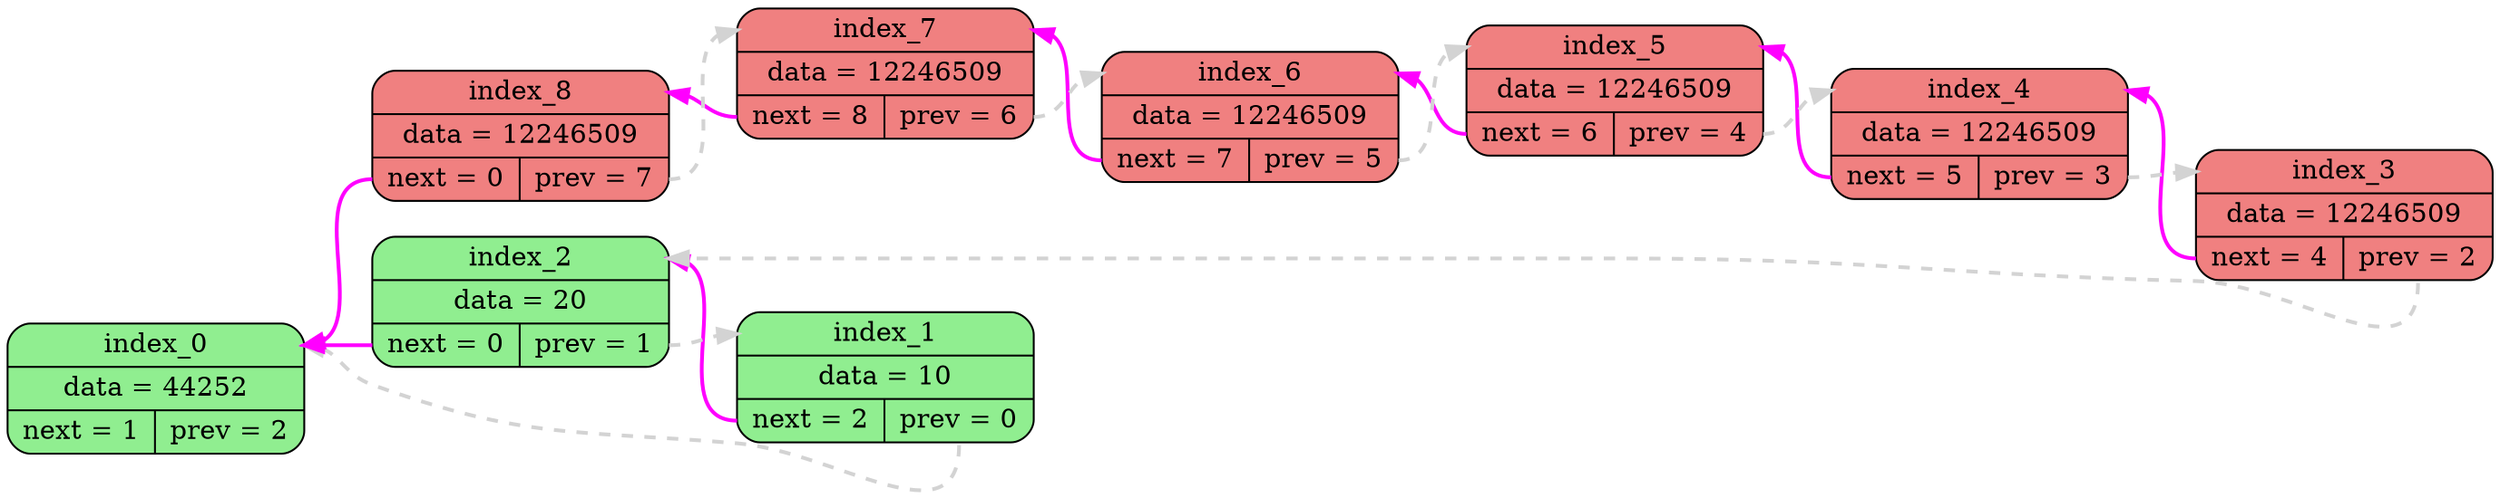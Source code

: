 digraph DUMP
{
    rankdir=RL;
    splines=true;
    node[shape=Mrecord];
    index_0 [style="filled", fillcolor="lightgreen", label = "<h> index_0 | <d> data = 44252 | { <n> next = 1 | <p> prev = 2 }"]
    index_1 [style="filled", fillcolor="lightgreen", label = "<h> index_1 | <d> data = 10 | { <n> next = 2 | <p> prev = 0 }"]
    index_2 [style="filled", fillcolor="lightgreen", label = "<h> index_2 | <d> data = 20 | { <n> next = 0 | <p> prev = 1 }"]
    index_3 [style="filled", fillcolor="lightcoral", label = "<h> index_3 | <d> data = 12246509 | { <n> next = 4 | <p> prev = 2 }"]
    index_4 [style="filled", fillcolor="lightcoral", label = "<h> index_4 | <d> data = 12246509 | { <n> next = 5 | <p> prev = 3 }"]
    index_5 [style="filled", fillcolor="lightcoral", label = "<h> index_5 | <d> data = 12246509 | { <n> next = 6 | <p> prev = 4 }"]
    index_6 [style="filled", fillcolor="lightcoral", label = "<h> index_6 | <d> data = 12246509 | { <n> next = 7 | <p> prev = 5 }"]
    index_7 [style="filled", fillcolor="lightcoral", label = "<h> index_7 | <d> data = 12246509 | { <n> next = 8 | <p> prev = 6 }"]
    index_8 [style="filled", fillcolor="lightcoral", label = "<h> index_8 | <d> data = 12246509 | { <n> next = 0 | <p> prev = 7 }"]
    index_1:n -> index_2:h [color="magenta", style="bold", arrowhead="normal"];
    index_1:p -> index_0:h [color="lightgrey", style="bold,dashed", arrowhead="normal"];
    index_2:n -> index_0:h [color="magenta", style="bold", arrowhead="normal"];
    index_2:p -> index_1:h [color="lightgrey", style="bold,dashed", arrowhead="normal"];
    index_3:n -> index_4:h [color="magenta", style="bold", arrowhead="normal"];
    index_3:p -> index_2:h [color="lightgrey", style="bold,dashed", arrowhead="normal"];
    index_4:n -> index_5:h [color="magenta", style="bold", arrowhead="normal"];
    index_4:p -> index_3:h [color="lightgrey", style="bold,dashed", arrowhead="normal"];
    index_5:n -> index_6:h [color="magenta", style="bold", arrowhead="normal"];
    index_5:p -> index_4:h [color="lightgrey", style="bold,dashed", arrowhead="normal"];
    index_6:n -> index_7:h [color="magenta", style="bold", arrowhead="normal"];
    index_6:p -> index_5:h [color="lightgrey", style="bold,dashed", arrowhead="normal"];
    index_7:n -> index_8:h [color="magenta", style="bold", arrowhead="normal"];
    index_7:p -> index_6:h [color="lightgrey", style="bold,dashed", arrowhead="normal"];
    index_8:n -> index_0:h [color="magenta", style="bold", arrowhead="normal"];
    index_8:p -> index_7:h [color="lightgrey", style="bold,dashed", arrowhead="normal"];
}
